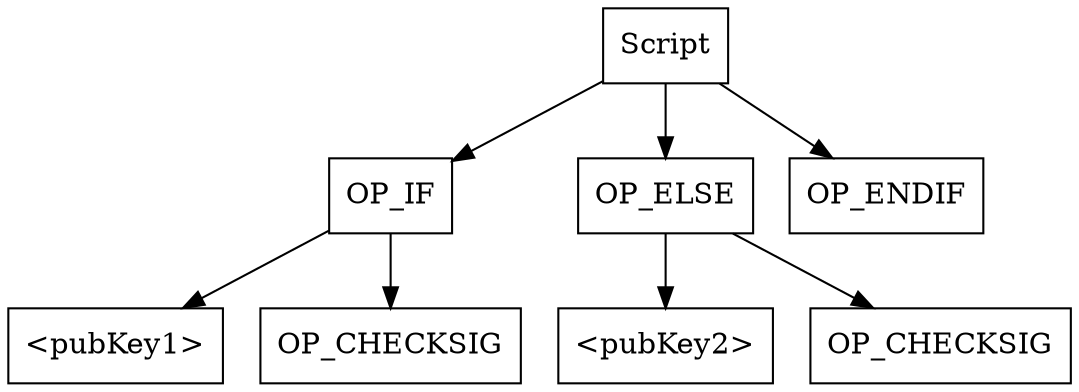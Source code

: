 digraph AST {
    node [shape=box];

    // Main Script
    script [label="Script"];
    op_if [label="OP_IF"];
    pubKey1 [label="<pubKey1>"];
    op_checksig1 [label="OP_CHECKSIG"];
    op_else [label="OP_ELSE"];
    pubKey2 [label="<pubKey2>"];
    op_checksig2 [label="OP_CHECKSIG"];
    op_endif [label="OP_ENDIF"];

    // Script Structure
    script -> op_if;
    op_if -> pubKey1;
    op_if -> op_checksig1;
    script -> op_else;
    op_else -> pubKey2;
    op_else -> op_checksig2;
    script -> op_endif;
}

